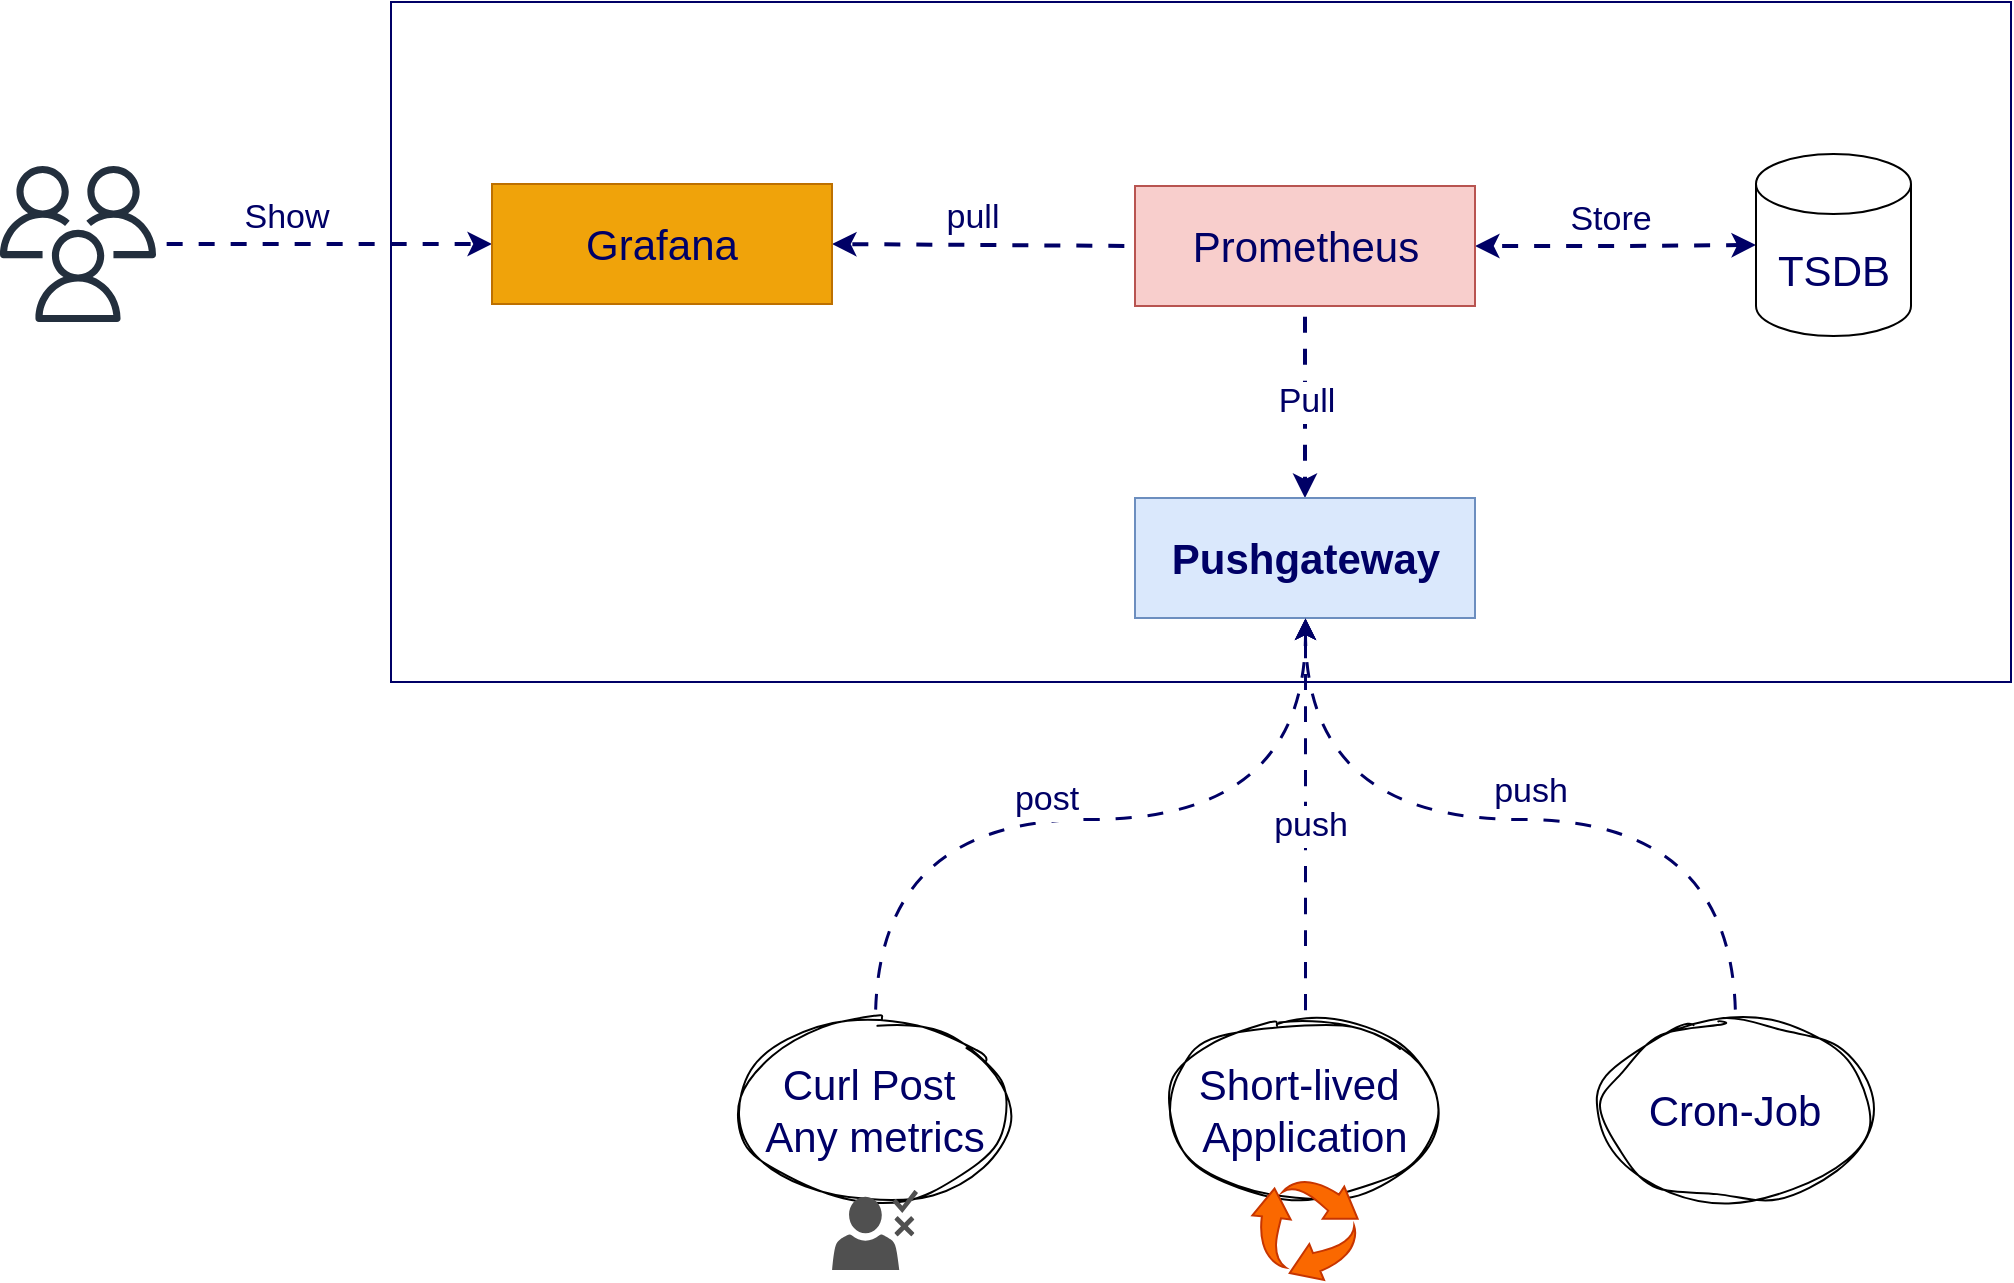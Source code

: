 <mxfile version="24.2.3" type="github">
  <diagram name="Page-1" id="K-BMb-8MRilRPjLB60yU">
    <mxGraphModel dx="1313" dy="816" grid="0" gridSize="10" guides="1" tooltips="1" connect="1" arrows="1" fold="1" page="1" pageScale="1" pageWidth="1169" pageHeight="827" math="0" shadow="0">
      <root>
        <mxCell id="0" />
        <mxCell id="1" parent="0" />
        <mxCell id="pzk033RYk6VoXwSy3GmK-29" value="" style="rounded=0;whiteSpace=wrap;html=1;fillColor=none;strokeColor=#000066;fontSize=21;fontColor=#000066;glass=0;" vertex="1" parent="1">
          <mxGeometry x="235.5" y="62" width="810" height="340" as="geometry" />
        </mxCell>
        <mxCell id="pzk033RYk6VoXwSy3GmK-10" value="&lt;font style=&quot;font-size: 17px;&quot;&gt;Pull&lt;/font&gt;" style="edgeStyle=orthogonalEdgeStyle;rounded=0;orthogonalLoop=1;jettySize=auto;html=1;exitX=0.5;exitY=1;exitDx=0;exitDy=0;entryX=0.5;entryY=0;entryDx=0;entryDy=0;flowAnimation=1;strokeWidth=2;strokeColor=#000066;labelBackgroundColor=default;fontSize=17;fontColor=#000066;" edge="1" parent="1" source="pzk033RYk6VoXwSy3GmK-1" target="pzk033RYk6VoXwSy3GmK-2">
          <mxGeometry relative="1" as="geometry" />
        </mxCell>
        <mxCell id="pzk033RYk6VoXwSy3GmK-12" style="rounded=0;orthogonalLoop=1;jettySize=auto;html=1;exitX=0;exitY=0.5;exitDx=0;exitDy=0;entryX=1;entryY=0.5;entryDx=0;entryDy=0;flowAnimation=1;strokeWidth=2;strokeColor=#000066;fontSize=17;fontColor=#000066;" edge="1" parent="1" source="pzk033RYk6VoXwSy3GmK-1" target="pzk033RYk6VoXwSy3GmK-11">
          <mxGeometry relative="1" as="geometry" />
        </mxCell>
        <mxCell id="pzk033RYk6VoXwSy3GmK-22" value="&lt;font style=&quot;font-size: 17px;&quot;&gt;pull&lt;/font&gt;" style="edgeLabel;html=1;align=center;verticalAlign=middle;resizable=0;points=[];fontSize=17;fontColor=#000066;" vertex="1" connectable="0" parent="pzk033RYk6VoXwSy3GmK-12">
          <mxGeometry x="0.08" y="-1" relative="1" as="geometry">
            <mxPoint y="-13" as="offset" />
          </mxGeometry>
        </mxCell>
        <mxCell id="pzk033RYk6VoXwSy3GmK-13" style="edgeStyle=orthogonalEdgeStyle;rounded=0;orthogonalLoop=1;jettySize=auto;html=1;startArrow=classic;startFill=1;flowAnimation=1;strokeWidth=2;strokeColor=#000066;fontSize=17;fontColor=#000066;" edge="1" parent="1" source="pzk033RYk6VoXwSy3GmK-1" target="pzk033RYk6VoXwSy3GmK-3">
          <mxGeometry relative="1" as="geometry" />
        </mxCell>
        <mxCell id="pzk033RYk6VoXwSy3GmK-21" value="&lt;font style=&quot;font-size: 17px;&quot;&gt;Store&lt;/font&gt;" style="edgeLabel;html=1;align=center;verticalAlign=middle;resizable=0;points=[];fontSize=17;fontColor=#000066;" vertex="1" connectable="0" parent="pzk033RYk6VoXwSy3GmK-13">
          <mxGeometry x="-0.042" relative="1" as="geometry">
            <mxPoint y="-13" as="offset" />
          </mxGeometry>
        </mxCell>
        <mxCell id="pzk033RYk6VoXwSy3GmK-1" value="Prometheus" style="rounded=0;whiteSpace=wrap;html=1;fontSize=21;fillColor=#f8cecc;strokeColor=#b85450;fontColor=#000066;" vertex="1" parent="1">
          <mxGeometry x="607.5" y="154" width="170" height="60" as="geometry" />
        </mxCell>
        <mxCell id="pzk033RYk6VoXwSy3GmK-2" value="Pushgateway" style="rounded=0;whiteSpace=wrap;html=1;fontSize=21;fontStyle=1;fillColor=#dae8fc;strokeColor=#6c8ebf;fontColor=#000066;" vertex="1" parent="1">
          <mxGeometry x="607.5" y="310" width="170" height="60" as="geometry" />
        </mxCell>
        <mxCell id="pzk033RYk6VoXwSy3GmK-3" value="TSDB" style="shape=cylinder3;whiteSpace=wrap;html=1;boundedLbl=1;backgroundOutline=1;size=15;fontSize=21;fontColor=#000066;" vertex="1" parent="1">
          <mxGeometry x="918" y="138" width="77.5" height="91" as="geometry" />
        </mxCell>
        <mxCell id="pzk033RYk6VoXwSy3GmK-7" style="rounded=0;orthogonalLoop=1;jettySize=auto;html=1;exitX=0.5;exitY=0;exitDx=0;exitDy=0;flowAnimation=1;strokeWidth=1.5;strokeColor=#000066;edgeStyle=orthogonalEdgeStyle;curved=1;fontSize=17;fontColor=#000066;" edge="1" parent="1" source="pzk033RYk6VoXwSy3GmK-4" target="pzk033RYk6VoXwSy3GmK-2">
          <mxGeometry relative="1" as="geometry">
            <mxPoint x="693" y="366" as="targetPoint" />
          </mxGeometry>
        </mxCell>
        <mxCell id="pzk033RYk6VoXwSy3GmK-26" value="&lt;font style=&quot;font-size: 17px;&quot;&gt;push&lt;/font&gt;" style="edgeLabel;html=1;align=center;verticalAlign=middle;resizable=0;points=[];fontSize=17;fontColor=#000066;" vertex="1" connectable="0" parent="pzk033RYk6VoXwSy3GmK-7">
          <mxGeometry x="-0.034" y="-2" relative="1" as="geometry">
            <mxPoint as="offset" />
          </mxGeometry>
        </mxCell>
        <mxCell id="pzk033RYk6VoXwSy3GmK-4" value="Short-lived&amp;nbsp;&lt;div style=&quot;font-size: 21px;&quot;&gt;Application&lt;/div&gt;" style="ellipse;whiteSpace=wrap;html=1;fontSize=21;fontColor=#000066;sketch=1;curveFitting=1;jiggle=2;fillColor=none;" vertex="1" parent="1">
          <mxGeometry x="625" y="571" width="135" height="90" as="geometry" />
        </mxCell>
        <mxCell id="pzk033RYk6VoXwSy3GmK-8" style="rounded=0;orthogonalLoop=1;jettySize=auto;html=1;exitX=0.5;exitY=0;exitDx=0;exitDy=0;flowAnimation=1;strokeWidth=1.5;strokeColor=#000066;edgeStyle=orthogonalEdgeStyle;curved=1;fontSize=17;fontColor=#000066;" edge="1" parent="1" source="pzk033RYk6VoXwSy3GmK-5" target="pzk033RYk6VoXwSy3GmK-2">
          <mxGeometry relative="1" as="geometry">
            <mxPoint x="732" y="365" as="targetPoint" />
          </mxGeometry>
        </mxCell>
        <mxCell id="pzk033RYk6VoXwSy3GmK-27" value="&lt;font style=&quot;font-size: 17px;&quot;&gt;push&lt;/font&gt;" style="edgeLabel;html=1;align=center;verticalAlign=middle;resizable=0;points=[];fontSize=17;fontColor=#000066;" vertex="1" connectable="0" parent="pzk033RYk6VoXwSy3GmK-8">
          <mxGeometry x="0.045" y="1" relative="1" as="geometry">
            <mxPoint x="14" y="-15" as="offset" />
          </mxGeometry>
        </mxCell>
        <mxCell id="pzk033RYk6VoXwSy3GmK-5" value="Cron-Job" style="ellipse;whiteSpace=wrap;html=1;fontSize=21;fontColor=#000066;sketch=1;curveFitting=1;jiggle=2;fillColor=none;" vertex="1" parent="1">
          <mxGeometry x="840" y="571" width="135" height="90" as="geometry" />
        </mxCell>
        <mxCell id="pzk033RYk6VoXwSy3GmK-9" style="rounded=0;orthogonalLoop=1;jettySize=auto;html=1;exitX=0.5;exitY=0;exitDx=0;exitDy=0;entryX=0.5;entryY=1;entryDx=0;entryDy=0;flowAnimation=1;strokeWidth=1.5;strokeColor=#000066;edgeStyle=orthogonalEdgeStyle;curved=1;fontSize=17;fontColor=#000066;" edge="1" parent="1" source="pzk033RYk6VoXwSy3GmK-6" target="pzk033RYk6VoXwSy3GmK-2">
          <mxGeometry relative="1" as="geometry">
            <mxPoint x="787" y="470" as="targetPoint" />
          </mxGeometry>
        </mxCell>
        <mxCell id="pzk033RYk6VoXwSy3GmK-25" value="&lt;font style=&quot;font-size: 17px;&quot;&gt;post&lt;/font&gt;" style="edgeLabel;html=1;align=center;verticalAlign=middle;resizable=0;points=[];fontSize=17;fontColor=#000066;" vertex="1" connectable="0" parent="pzk033RYk6VoXwSy3GmK-9">
          <mxGeometry x="-0.106" y="1" relative="1" as="geometry">
            <mxPoint y="-9" as="offset" />
          </mxGeometry>
        </mxCell>
        <mxCell id="pzk033RYk6VoXwSy3GmK-6" value="Curl Post&amp;nbsp;&lt;div style=&quot;font-size: 21px;&quot;&gt;Any metrics&lt;/div&gt;" style="ellipse;whiteSpace=wrap;html=1;fontSize=21;fontColor=#000066;sketch=1;curveFitting=1;jiggle=2;fillColor=none;" vertex="1" parent="1">
          <mxGeometry x="410" y="571" width="135" height="90" as="geometry" />
        </mxCell>
        <mxCell id="pzk033RYk6VoXwSy3GmK-15" style="edgeStyle=orthogonalEdgeStyle;rounded=0;orthogonalLoop=1;jettySize=auto;html=1;entryX=0;entryY=0.5;entryDx=0;entryDy=0;flowAnimation=1;strokeWidth=2;strokeColor=#000066;fontSize=17;fontColor=#000066;" edge="1" parent="1" source="pzk033RYk6VoXwSy3GmK-14" target="pzk033RYk6VoXwSy3GmK-11">
          <mxGeometry relative="1" as="geometry">
            <mxPoint x="289" y="183" as="sourcePoint" />
          </mxGeometry>
        </mxCell>
        <mxCell id="pzk033RYk6VoXwSy3GmK-23" value="&lt;font style=&quot;font-size: 17px;&quot;&gt;Show&lt;/font&gt;" style="edgeLabel;html=1;align=center;verticalAlign=middle;resizable=0;points=[];fontSize=17;fontColor=#000066;" vertex="1" connectable="0" parent="pzk033RYk6VoXwSy3GmK-15">
          <mxGeometry x="-0.244" y="7" relative="1" as="geometry">
            <mxPoint x="1" y="-6" as="offset" />
          </mxGeometry>
        </mxCell>
        <mxCell id="pzk033RYk6VoXwSy3GmK-11" value="Grafana" style="rounded=0;whiteSpace=wrap;html=1;fontSize=21;fontColor=#000066;fillColor=#f0a30a;strokeColor=#BD7000;" vertex="1" parent="1">
          <mxGeometry x="286" y="153" width="170" height="60" as="geometry" />
        </mxCell>
        <mxCell id="pzk033RYk6VoXwSy3GmK-14" value="" style="sketch=0;outlineConnect=0;fontColor=#000066;gradientColor=none;fillColor=#232F3D;strokeColor=none;dashed=0;verticalLabelPosition=bottom;verticalAlign=top;align=center;html=1;fontSize=21;fontStyle=0;aspect=fixed;pointerEvents=1;shape=mxgraph.aws4.users;" vertex="1" parent="1">
          <mxGeometry x="40" y="144" width="78" height="78" as="geometry" />
        </mxCell>
        <mxCell id="pzk033RYk6VoXwSy3GmK-17" value="" style="sketch=0;pointerEvents=1;shadow=0;dashed=0;html=1;strokeColor=none;fillColor=#505050;labelPosition=center;verticalLabelPosition=bottom;verticalAlign=top;outlineConnect=0;align=center;shape=mxgraph.office.users.approver;fontSize=21;fontColor=#000066;" vertex="1" parent="1">
          <mxGeometry x="456.045" y="656" width="42.91" height="40" as="geometry" />
        </mxCell>
        <mxCell id="pzk033RYk6VoXwSy3GmK-19" value="" style="sketch=0;html=1;aspect=fixed;shadow=0;verticalAlign=top;labelPosition=center;verticalLabelPosition=bottom;shape=mxgraph.gcp2.arrow_cycle;strokeColor=#C73500;fillColor=#fa6800;fontColor=#000066;fontSize=21;" vertex="1" parent="1">
          <mxGeometry x="666.185" y="651" width="52.63" height="50" as="geometry" />
        </mxCell>
        <mxCell id="pzk033RYk6VoXwSy3GmK-28" value="" style="shape=image;html=1;verticalAlign=top;verticalLabelPosition=bottom;labelBackgroundColor=#ffffff;imageAspect=0;aspect=fixed;image=https://cdn1.iconfinder.com/data/icons/Futurosoft%20Icons%200.5.2/128x128/apps/clock.png;fontSize=21;fontColor=#000066;" vertex="1" parent="1">
          <mxGeometry x="882.5" y="652" width="50" height="48" as="geometry" />
        </mxCell>
      </root>
    </mxGraphModel>
  </diagram>
</mxfile>
